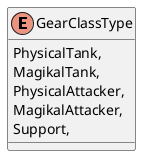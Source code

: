 @startuml
enum GearClassType {
    PhysicalTank,
    MagikalTank,
    PhysicalAttacker,
    MagikalAttacker,
    Support,
}
@enduml
